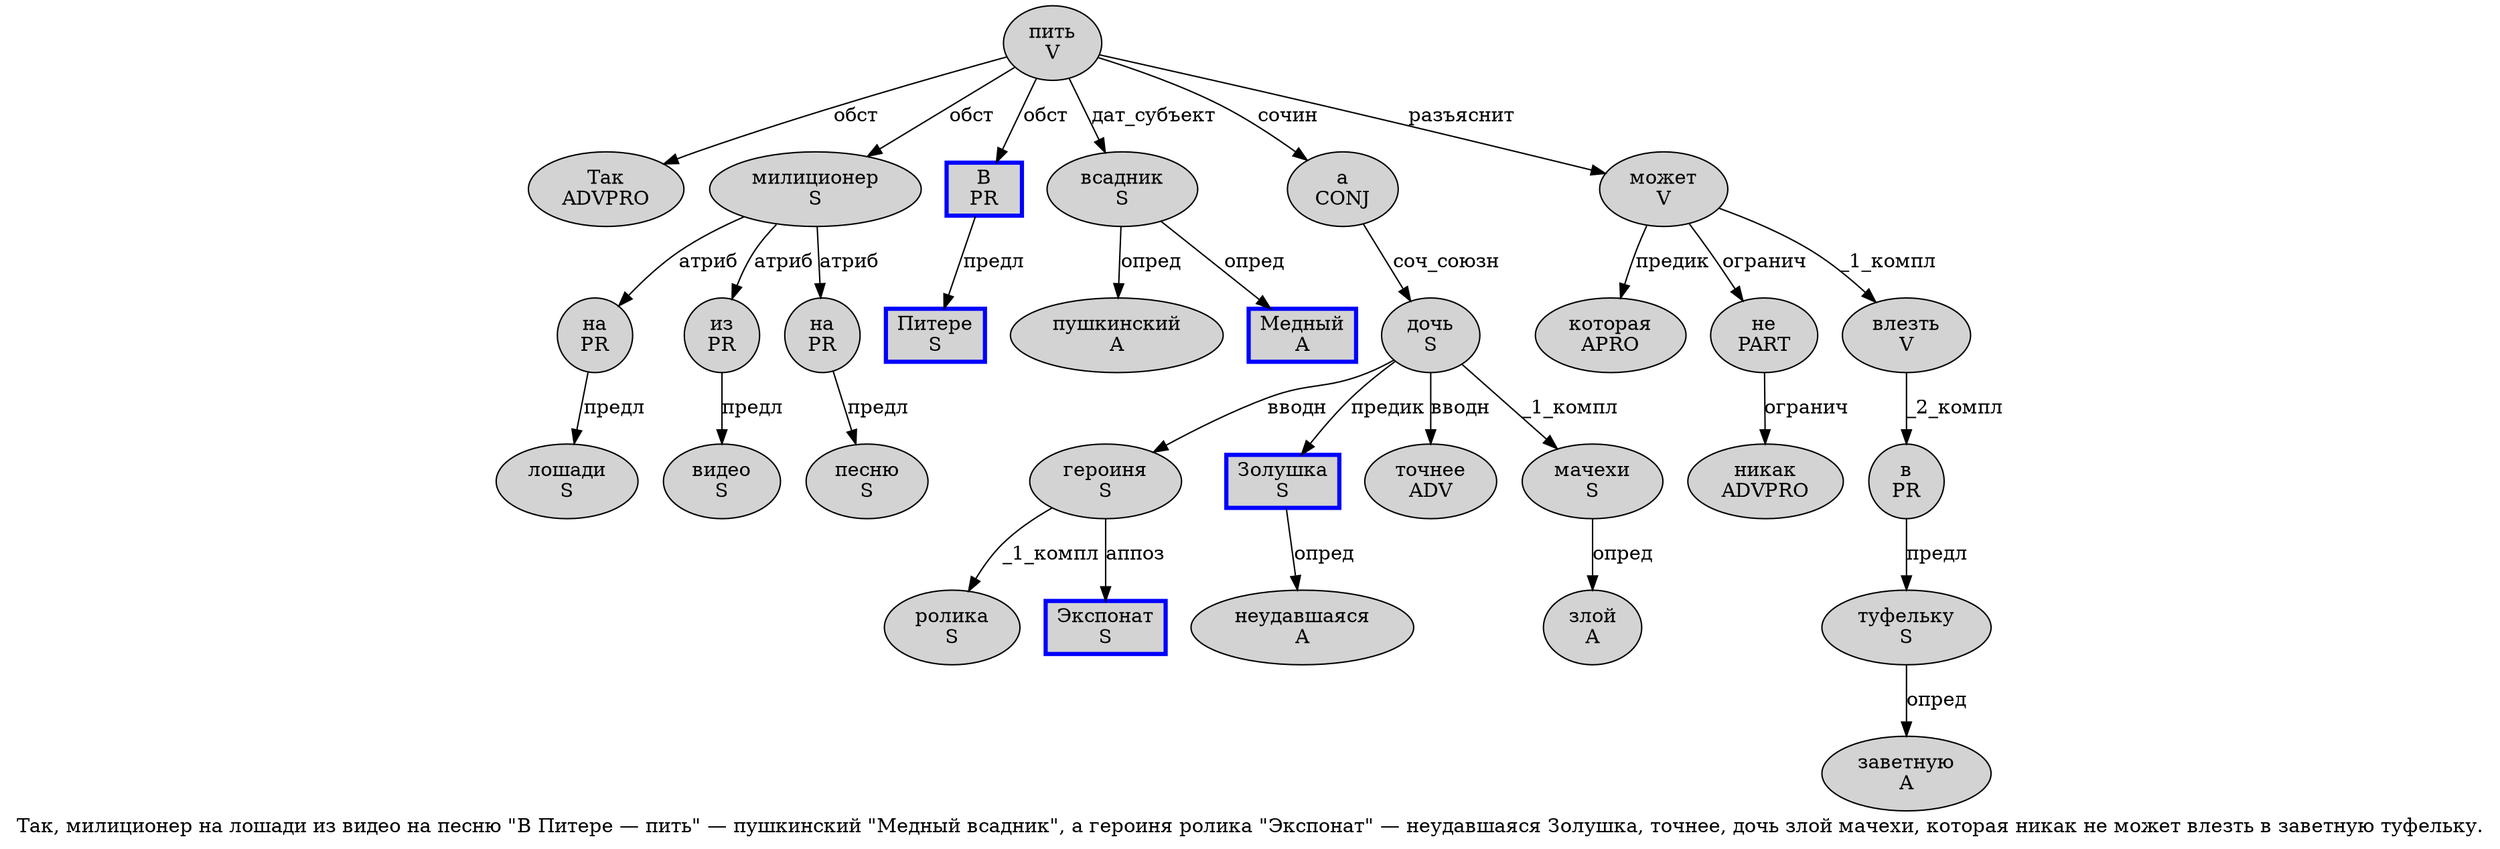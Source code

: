digraph SENTENCE_1320 {
	graph [label="Так, милиционер на лошади из видео на песню \"В Питере — пить\" — пушкинский \"Медный всадник\", а героиня ролика \"Экспонат\" — неудавшаяся Золушка, точнее, дочь злой мачехи, которая никак не может влезть в заветную туфельку."]
	node [style=filled]
		0 [label="Так
ADVPRO" color="" fillcolor=lightgray penwidth=1 shape=ellipse]
		2 [label="милиционер
S" color="" fillcolor=lightgray penwidth=1 shape=ellipse]
		3 [label="на
PR" color="" fillcolor=lightgray penwidth=1 shape=ellipse]
		4 [label="лошади
S" color="" fillcolor=lightgray penwidth=1 shape=ellipse]
		5 [label="из
PR" color="" fillcolor=lightgray penwidth=1 shape=ellipse]
		6 [label="видео
S" color="" fillcolor=lightgray penwidth=1 shape=ellipse]
		7 [label="на
PR" color="" fillcolor=lightgray penwidth=1 shape=ellipse]
		8 [label="песню
S" color="" fillcolor=lightgray penwidth=1 shape=ellipse]
		10 [label="В
PR" color=blue fillcolor=lightgray penwidth=3 shape=box]
		11 [label="Питере
S" color=blue fillcolor=lightgray penwidth=3 shape=box]
		13 [label="пить
V" color="" fillcolor=lightgray penwidth=1 shape=ellipse]
		16 [label="пушкинский
A" color="" fillcolor=lightgray penwidth=1 shape=ellipse]
		18 [label="Медный
A" color=blue fillcolor=lightgray penwidth=3 shape=box]
		19 [label="всадник
S" color="" fillcolor=lightgray penwidth=1 shape=ellipse]
		22 [label="а
CONJ" color="" fillcolor=lightgray penwidth=1 shape=ellipse]
		23 [label="героиня
S" color="" fillcolor=lightgray penwidth=1 shape=ellipse]
		24 [label="ролика
S" color="" fillcolor=lightgray penwidth=1 shape=ellipse]
		26 [label="Экспонат
S" color=blue fillcolor=lightgray penwidth=3 shape=box]
		29 [label="неудавшаяся
A" color="" fillcolor=lightgray penwidth=1 shape=ellipse]
		30 [label="Золушка
S" color=blue fillcolor=lightgray penwidth=3 shape=box]
		32 [label="точнее
ADV" color="" fillcolor=lightgray penwidth=1 shape=ellipse]
		34 [label="дочь
S" color="" fillcolor=lightgray penwidth=1 shape=ellipse]
		35 [label="злой
A" color="" fillcolor=lightgray penwidth=1 shape=ellipse]
		36 [label="мачехи
S" color="" fillcolor=lightgray penwidth=1 shape=ellipse]
		38 [label="которая
APRO" color="" fillcolor=lightgray penwidth=1 shape=ellipse]
		39 [label="никак
ADVPRO" color="" fillcolor=lightgray penwidth=1 shape=ellipse]
		40 [label="не
PART" color="" fillcolor=lightgray penwidth=1 shape=ellipse]
		41 [label="может
V" color="" fillcolor=lightgray penwidth=1 shape=ellipse]
		42 [label="влезть
V" color="" fillcolor=lightgray penwidth=1 shape=ellipse]
		43 [label="в
PR" color="" fillcolor=lightgray penwidth=1 shape=ellipse]
		44 [label="заветную
A" color="" fillcolor=lightgray penwidth=1 shape=ellipse]
		45 [label="туфельку
S" color="" fillcolor=lightgray penwidth=1 shape=ellipse]
			10 -> 11 [label="предл"]
			13 -> 0 [label="обст"]
			13 -> 2 [label="обст"]
			13 -> 10 [label="обст"]
			13 -> 19 [label="дат_субъект"]
			13 -> 22 [label="сочин"]
			13 -> 41 [label="разъяснит"]
			3 -> 4 [label="предл"]
			40 -> 39 [label="огранич"]
			2 -> 3 [label="атриб"]
			2 -> 5 [label="атриб"]
			2 -> 7 [label="атриб"]
			45 -> 44 [label="опред"]
			42 -> 43 [label="_2_компл"]
			7 -> 8 [label="предл"]
			30 -> 29 [label="опред"]
			22 -> 34 [label="соч_союзн"]
			23 -> 24 [label="_1_компл"]
			23 -> 26 [label="аппоз"]
			36 -> 35 [label="опред"]
			5 -> 6 [label="предл"]
			34 -> 23 [label="вводн"]
			34 -> 30 [label="предик"]
			34 -> 32 [label="вводн"]
			34 -> 36 [label="_1_компл"]
			19 -> 16 [label="опред"]
			19 -> 18 [label="опред"]
			41 -> 38 [label="предик"]
			41 -> 40 [label="огранич"]
			41 -> 42 [label="_1_компл"]
			43 -> 45 [label="предл"]
}